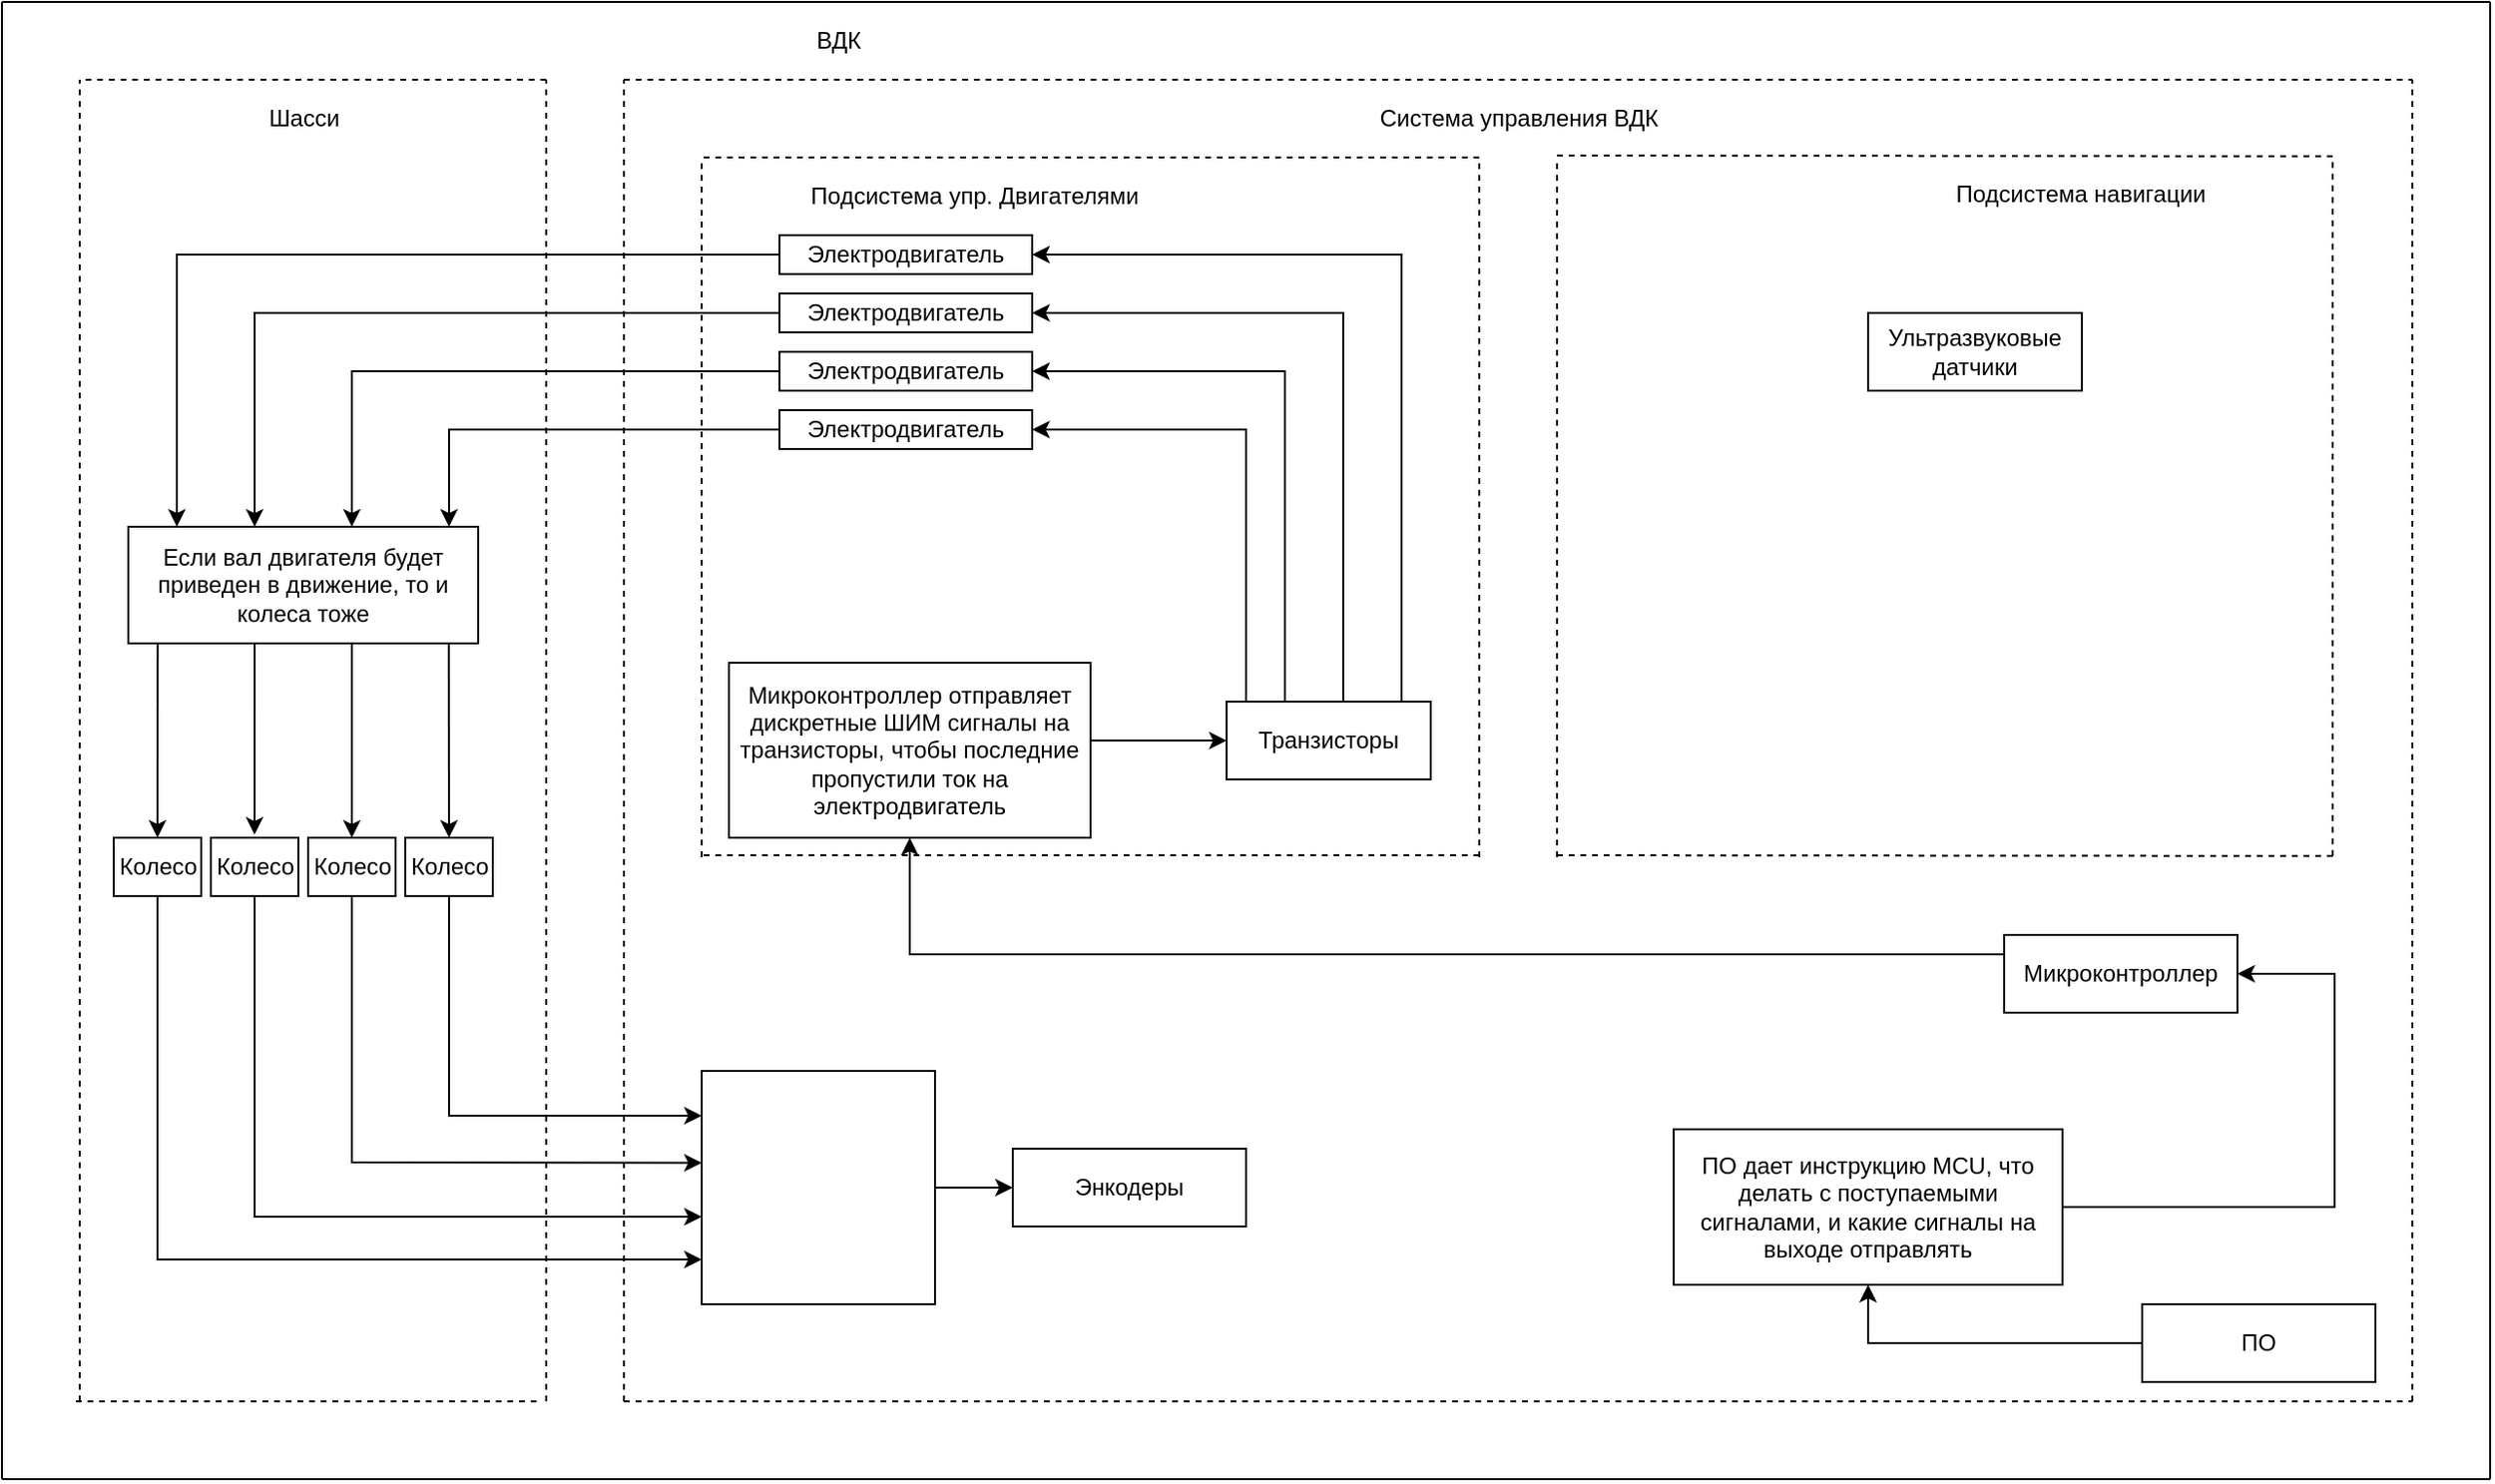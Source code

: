 <mxfile version="20.0.1" type="github">
  <diagram id="vuLMH9J_RhJpNWaf2Bdg" name="Page-1">
    <mxGraphModel dx="1580" dy="882" grid="1" gridSize="10" guides="1" tooltips="1" connect="1" arrows="1" fold="1" page="1" pageScale="1" pageWidth="827" pageHeight="1169" math="0" shadow="0">
      <root>
        <mxCell id="0" />
        <mxCell id="1" parent="0" />
        <mxCell id="z-soqtJbsbXI56dgfgmn-3" value="" style="endArrow=none;html=1;rounded=0;" edge="1" parent="1">
          <mxGeometry width="50" height="50" relative="1" as="geometry">
            <mxPoint x="40" y="40" as="sourcePoint" />
            <mxPoint x="1320" y="40" as="targetPoint" />
          </mxGeometry>
        </mxCell>
        <mxCell id="z-soqtJbsbXI56dgfgmn-4" value="" style="endArrow=none;html=1;rounded=0;" edge="1" parent="1">
          <mxGeometry width="50" height="50" relative="1" as="geometry">
            <mxPoint x="40" y="800" as="sourcePoint" />
            <mxPoint x="40" y="40" as="targetPoint" />
          </mxGeometry>
        </mxCell>
        <mxCell id="z-soqtJbsbXI56dgfgmn-5" value="" style="endArrow=none;html=1;rounded=0;" edge="1" parent="1">
          <mxGeometry width="50" height="50" relative="1" as="geometry">
            <mxPoint x="40" y="800" as="sourcePoint" />
            <mxPoint x="1320" y="800" as="targetPoint" />
          </mxGeometry>
        </mxCell>
        <mxCell id="z-soqtJbsbXI56dgfgmn-6" value="" style="endArrow=none;html=1;rounded=0;" edge="1" parent="1">
          <mxGeometry width="50" height="50" relative="1" as="geometry">
            <mxPoint x="1320" y="800" as="sourcePoint" />
            <mxPoint x="1320" y="40" as="targetPoint" />
          </mxGeometry>
        </mxCell>
        <mxCell id="z-soqtJbsbXI56dgfgmn-7" value="ВДК" style="text;html=1;align=center;verticalAlign=middle;resizable=0;points=[];autosize=1;strokeColor=none;fillColor=none;" vertex="1" parent="1">
          <mxGeometry x="450" y="50" width="40" height="20" as="geometry" />
        </mxCell>
        <mxCell id="z-soqtJbsbXI56dgfgmn-20" value="Шасси" style="text;html=1;align=center;verticalAlign=middle;resizable=0;points=[];autosize=1;strokeColor=none;fillColor=none;" vertex="1" parent="1">
          <mxGeometry x="170" y="90" width="50" height="20" as="geometry" />
        </mxCell>
        <mxCell id="z-soqtJbsbXI56dgfgmn-21" value="Система управления ВДК" style="text;html=1;align=center;verticalAlign=middle;resizable=0;points=[];autosize=1;strokeColor=none;fillColor=none;" vertex="1" parent="1">
          <mxGeometry x="740" y="90" width="160" height="20" as="geometry" />
        </mxCell>
        <mxCell id="z-soqtJbsbXI56dgfgmn-22" value="Колесо" style="rounded=0;whiteSpace=wrap;html=1;" vertex="1" parent="1">
          <mxGeometry x="97.5" y="470" width="45" height="30" as="geometry" />
        </mxCell>
        <mxCell id="z-soqtJbsbXI56dgfgmn-31" value="Подсистема упр. Двигателями" style="text;html=1;align=center;verticalAlign=middle;resizable=0;points=[];autosize=1;strokeColor=none;fillColor=none;" vertex="1" parent="1">
          <mxGeometry x="450" y="130" width="180" height="20" as="geometry" />
        </mxCell>
        <mxCell id="z-soqtJbsbXI56dgfgmn-32" value="Подсистема навигации" style="text;html=1;align=center;verticalAlign=middle;resizable=0;points=[];autosize=1;strokeColor=none;fillColor=none;" vertex="1" parent="1">
          <mxGeometry x="1039" y="129.41" width="140" height="20" as="geometry" />
        </mxCell>
        <mxCell id="z-soqtJbsbXI56dgfgmn-33" value="Электродвигатель" style="rounded=0;whiteSpace=wrap;html=1;" vertex="1" parent="1">
          <mxGeometry x="440" y="160" width="130" height="20" as="geometry" />
        </mxCell>
        <mxCell id="z-soqtJbsbXI56dgfgmn-34" value="Если вал двигателя будет приведен в движение, то и колеса тоже" style="rounded=0;whiteSpace=wrap;html=1;" vertex="1" parent="1">
          <mxGeometry x="105" y="310" width="180" height="60" as="geometry" />
        </mxCell>
        <mxCell id="z-soqtJbsbXI56dgfgmn-37" value="" style="endArrow=none;dashed=1;html=1;rounded=0;" edge="1" parent="1">
          <mxGeometry width="50" height="50" relative="1" as="geometry">
            <mxPoint x="80" y="760" as="sourcePoint" />
            <mxPoint x="80" y="80" as="targetPoint" />
          </mxGeometry>
        </mxCell>
        <mxCell id="z-soqtJbsbXI56dgfgmn-39" value="" style="endArrow=none;dashed=1;html=1;rounded=0;" edge="1" parent="1">
          <mxGeometry width="50" height="50" relative="1" as="geometry">
            <mxPoint x="320" y="760" as="sourcePoint" />
            <mxPoint x="320" y="80" as="targetPoint" />
          </mxGeometry>
        </mxCell>
        <mxCell id="z-soqtJbsbXI56dgfgmn-40" value="" style="endArrow=none;dashed=1;html=1;rounded=0;" edge="1" parent="1">
          <mxGeometry width="50" height="50" relative="1" as="geometry">
            <mxPoint x="360" y="760" as="sourcePoint" />
            <mxPoint x="360" y="80" as="targetPoint" />
          </mxGeometry>
        </mxCell>
        <mxCell id="z-soqtJbsbXI56dgfgmn-41" value="" style="endArrow=none;dashed=1;html=1;rounded=0;" edge="1" parent="1">
          <mxGeometry width="50" height="50" relative="1" as="geometry">
            <mxPoint x="1280" y="760" as="sourcePoint" />
            <mxPoint x="1280" y="80" as="targetPoint" />
          </mxGeometry>
        </mxCell>
        <mxCell id="z-soqtJbsbXI56dgfgmn-42" value="" style="endArrow=none;dashed=1;html=1;rounded=0;" edge="1" parent="1">
          <mxGeometry width="50" height="50" relative="1" as="geometry">
            <mxPoint x="360" y="760" as="sourcePoint" />
            <mxPoint x="1280" y="760" as="targetPoint" />
          </mxGeometry>
        </mxCell>
        <mxCell id="z-soqtJbsbXI56dgfgmn-43" value="" style="endArrow=none;dashed=1;html=1;rounded=0;" edge="1" parent="1">
          <mxGeometry width="50" height="50" relative="1" as="geometry">
            <mxPoint x="360" y="80" as="sourcePoint" />
            <mxPoint x="1280" y="80" as="targetPoint" />
          </mxGeometry>
        </mxCell>
        <mxCell id="z-soqtJbsbXI56dgfgmn-44" value="" style="endArrow=none;dashed=1;html=1;rounded=0;" edge="1" parent="1">
          <mxGeometry width="50" height="50" relative="1" as="geometry">
            <mxPoint x="320" y="80" as="sourcePoint" />
            <mxPoint x="80" y="80" as="targetPoint" />
          </mxGeometry>
        </mxCell>
        <mxCell id="z-soqtJbsbXI56dgfgmn-45" value="" style="endArrow=none;dashed=1;html=1;rounded=0;" edge="1" parent="1">
          <mxGeometry width="50" height="50" relative="1" as="geometry">
            <mxPoint x="315" y="760" as="sourcePoint" />
            <mxPoint x="75" y="760" as="targetPoint" />
          </mxGeometry>
        </mxCell>
        <mxCell id="z-soqtJbsbXI56dgfgmn-46" value="" style="endArrow=none;dashed=1;html=1;rounded=0;" edge="1" parent="1">
          <mxGeometry width="50" height="50" relative="1" as="geometry">
            <mxPoint x="400" y="480" as="sourcePoint" />
            <mxPoint x="400" y="120" as="targetPoint" />
          </mxGeometry>
        </mxCell>
        <mxCell id="z-soqtJbsbXI56dgfgmn-48" value="" style="endArrow=none;dashed=1;html=1;rounded=0;" edge="1" parent="1">
          <mxGeometry width="50" height="50" relative="1" as="geometry">
            <mxPoint x="840" y="480" as="sourcePoint" />
            <mxPoint x="840" y="120" as="targetPoint" />
          </mxGeometry>
        </mxCell>
        <mxCell id="z-soqtJbsbXI56dgfgmn-49" value="" style="endArrow=none;dashed=1;html=1;rounded=0;" edge="1" parent="1">
          <mxGeometry width="50" height="50" relative="1" as="geometry">
            <mxPoint x="1239" y="479.41" as="sourcePoint" />
            <mxPoint x="1239" y="119.41" as="targetPoint" />
          </mxGeometry>
        </mxCell>
        <mxCell id="z-soqtJbsbXI56dgfgmn-50" value="" style="endArrow=none;dashed=1;html=1;rounded=0;" edge="1" parent="1">
          <mxGeometry width="50" height="50" relative="1" as="geometry">
            <mxPoint x="800" y="480" as="sourcePoint" />
            <mxPoint x="800" y="120" as="targetPoint" />
          </mxGeometry>
        </mxCell>
        <mxCell id="z-soqtJbsbXI56dgfgmn-51" value="" style="endArrow=none;dashed=1;html=1;rounded=0;" edge="1" parent="1">
          <mxGeometry width="50" height="50" relative="1" as="geometry">
            <mxPoint x="800" y="120" as="sourcePoint" />
            <mxPoint x="400" y="120" as="targetPoint" />
          </mxGeometry>
        </mxCell>
        <mxCell id="z-soqtJbsbXI56dgfgmn-52" value="" style="endArrow=none;dashed=1;html=1;rounded=0;" edge="1" parent="1">
          <mxGeometry width="50" height="50" relative="1" as="geometry">
            <mxPoint x="800" y="479" as="sourcePoint" />
            <mxPoint x="400" y="479" as="targetPoint" />
            <Array as="points">
              <mxPoint x="540" y="479" />
            </Array>
          </mxGeometry>
        </mxCell>
        <mxCell id="z-soqtJbsbXI56dgfgmn-55" value="" style="endArrow=none;dashed=1;html=1;rounded=0;" edge="1" parent="1">
          <mxGeometry width="50" height="50" relative="1" as="geometry">
            <mxPoint x="1239" y="479.41" as="sourcePoint" />
            <mxPoint x="840" y="479" as="targetPoint" />
          </mxGeometry>
        </mxCell>
        <mxCell id="z-soqtJbsbXI56dgfgmn-56" value="" style="endArrow=none;dashed=1;html=1;rounded=0;" edge="1" parent="1">
          <mxGeometry width="50" height="50" relative="1" as="geometry">
            <mxPoint x="1239" y="119.41" as="sourcePoint" />
            <mxPoint x="840" y="119" as="targetPoint" />
          </mxGeometry>
        </mxCell>
        <mxCell id="z-soqtJbsbXI56dgfgmn-58" value="ПО" style="rounded=0;whiteSpace=wrap;html=1;" vertex="1" parent="1">
          <mxGeometry x="1141" y="710" width="120" height="40" as="geometry" />
        </mxCell>
        <mxCell id="z-soqtJbsbXI56dgfgmn-59" value="Микроконтроллер" style="rounded=0;whiteSpace=wrap;html=1;" vertex="1" parent="1">
          <mxGeometry x="1070" y="520" width="120" height="40" as="geometry" />
        </mxCell>
        <mxCell id="z-soqtJbsbXI56dgfgmn-60" value="Энкодеры" style="rounded=0;whiteSpace=wrap;html=1;" vertex="1" parent="1">
          <mxGeometry x="560" y="630" width="120" height="40" as="geometry" />
        </mxCell>
        <mxCell id="z-soqtJbsbXI56dgfgmn-61" value="Транзисторы" style="rounded=0;whiteSpace=wrap;html=1;" vertex="1" parent="1">
          <mxGeometry x="670" y="400" width="105" height="40" as="geometry" />
        </mxCell>
        <mxCell id="z-soqtJbsbXI56dgfgmn-62" value="Ультразвуковые датчики" style="rounded=0;whiteSpace=wrap;html=1;" vertex="1" parent="1">
          <mxGeometry x="1000" y="200" width="110" height="40" as="geometry" />
        </mxCell>
        <mxCell id="z-soqtJbsbXI56dgfgmn-64" value="" style="endArrow=classic;html=1;rounded=0;exitX=0;exitY=0.5;exitDx=0;exitDy=0;" edge="1" parent="1" source="z-soqtJbsbXI56dgfgmn-33">
          <mxGeometry width="50" height="50" relative="1" as="geometry">
            <mxPoint x="490" y="490" as="sourcePoint" />
            <mxPoint x="130" y="310" as="targetPoint" />
            <Array as="points">
              <mxPoint x="130" y="170" />
            </Array>
          </mxGeometry>
        </mxCell>
        <mxCell id="z-soqtJbsbXI56dgfgmn-65" value="" style="endArrow=classic;html=1;rounded=0;entryX=0.5;entryY=0;entryDx=0;entryDy=0;exitX=0.084;exitY=1.003;exitDx=0;exitDy=0;exitPerimeter=0;" edge="1" parent="1" source="z-soqtJbsbXI56dgfgmn-34" target="z-soqtJbsbXI56dgfgmn-22">
          <mxGeometry width="50" height="50" relative="1" as="geometry">
            <mxPoint x="120" y="370" as="sourcePoint" />
            <mxPoint x="150" y="460" as="targetPoint" />
          </mxGeometry>
        </mxCell>
        <mxCell id="z-soqtJbsbXI56dgfgmn-66" value="" style="endArrow=classic;html=1;rounded=0;exitX=0.5;exitY=1;exitDx=0;exitDy=0;" edge="1" parent="1" source="z-soqtJbsbXI56dgfgmn-22">
          <mxGeometry width="50" height="50" relative="1" as="geometry">
            <mxPoint x="590" y="500" as="sourcePoint" />
            <mxPoint x="400" y="687" as="targetPoint" />
            <Array as="points">
              <mxPoint x="120" y="687" />
            </Array>
          </mxGeometry>
        </mxCell>
        <mxCell id="z-soqtJbsbXI56dgfgmn-67" value="" style="rounded=0;whiteSpace=wrap;html=1;" vertex="1" parent="1">
          <mxGeometry x="400" y="590" width="120" height="120" as="geometry" />
        </mxCell>
        <mxCell id="z-soqtJbsbXI56dgfgmn-68" value="" style="endArrow=classic;html=1;rounded=0;exitX=0;exitY=0.5;exitDx=0;exitDy=0;entryX=0.5;entryY=1;entryDx=0;entryDy=0;" edge="1" parent="1" source="z-soqtJbsbXI56dgfgmn-58" target="z-soqtJbsbXI56dgfgmn-70">
          <mxGeometry width="50" height="50" relative="1" as="geometry">
            <mxPoint x="651" y="530" as="sourcePoint" />
            <mxPoint x="1201" y="670" as="targetPoint" />
            <Array as="points">
              <mxPoint x="1000" y="730" />
            </Array>
          </mxGeometry>
        </mxCell>
        <mxCell id="z-soqtJbsbXI56dgfgmn-70" value="ПО дает инструкцию MCU, что делать с поступаемыми сигналами, и какие сигналы на выходе отправлять" style="rounded=0;whiteSpace=wrap;html=1;" vertex="1" parent="1">
          <mxGeometry x="900" y="620" width="200" height="80" as="geometry" />
        </mxCell>
        <mxCell id="z-soqtJbsbXI56dgfgmn-71" value="" style="endArrow=classic;html=1;rounded=0;exitX=1;exitY=0.5;exitDx=0;exitDy=0;entryX=1;entryY=0.5;entryDx=0;entryDy=0;" edge="1" parent="1" source="z-soqtJbsbXI56dgfgmn-70" target="z-soqtJbsbXI56dgfgmn-59">
          <mxGeometry width="50" height="50" relative="1" as="geometry">
            <mxPoint x="590" y="460" as="sourcePoint" />
            <mxPoint x="640" y="410" as="targetPoint" />
            <Array as="points">
              <mxPoint x="1240" y="660" />
              <mxPoint x="1240" y="540" />
            </Array>
          </mxGeometry>
        </mxCell>
        <mxCell id="z-soqtJbsbXI56dgfgmn-72" value="" style="endArrow=classic;html=1;rounded=0;exitX=1;exitY=0.5;exitDx=0;exitDy=0;exitPerimeter=0;entryX=0;entryY=0.5;entryDx=0;entryDy=0;" edge="1" parent="1" source="z-soqtJbsbXI56dgfgmn-67" target="z-soqtJbsbXI56dgfgmn-60">
          <mxGeometry width="50" height="50" relative="1" as="geometry">
            <mxPoint x="590" y="460" as="sourcePoint" />
            <mxPoint x="640" y="410" as="targetPoint" />
          </mxGeometry>
        </mxCell>
        <mxCell id="z-soqtJbsbXI56dgfgmn-73" value="" style="endArrow=classic;html=1;rounded=0;exitX=0;exitY=0.25;exitDx=0;exitDy=0;entryX=0.5;entryY=1;entryDx=0;entryDy=0;" edge="1" parent="1" source="z-soqtJbsbXI56dgfgmn-59" target="z-soqtJbsbXI56dgfgmn-74">
          <mxGeometry width="50" height="50" relative="1" as="geometry">
            <mxPoint x="590" y="460" as="sourcePoint" />
            <mxPoint x="580" y="440" as="targetPoint" />
            <Array as="points">
              <mxPoint x="507" y="530" />
            </Array>
          </mxGeometry>
        </mxCell>
        <mxCell id="z-soqtJbsbXI56dgfgmn-74" value="Микроконтроллер отправляет дискретные ШИМ сигналы на транзисторы, чтобы последние пропустили ток на электродвигатель" style="rounded=0;whiteSpace=wrap;html=1;" vertex="1" parent="1">
          <mxGeometry x="414" y="380" width="186" height="90" as="geometry" />
        </mxCell>
        <mxCell id="z-soqtJbsbXI56dgfgmn-75" value="" style="endArrow=classic;html=1;rounded=0;entryX=0;entryY=0.5;entryDx=0;entryDy=0;" edge="1" parent="1" target="z-soqtJbsbXI56dgfgmn-61">
          <mxGeometry width="50" height="50" relative="1" as="geometry">
            <mxPoint x="600" y="420" as="sourcePoint" />
            <mxPoint x="559.94" y="380" as="targetPoint" />
          </mxGeometry>
        </mxCell>
        <mxCell id="z-soqtJbsbXI56dgfgmn-77" value="Электродвигатель" style="rounded=0;whiteSpace=wrap;html=1;" vertex="1" parent="1">
          <mxGeometry x="440" y="190" width="130" height="20" as="geometry" />
        </mxCell>
        <mxCell id="z-soqtJbsbXI56dgfgmn-78" value="Электродвигатель" style="rounded=0;whiteSpace=wrap;html=1;" vertex="1" parent="1">
          <mxGeometry x="440" y="220" width="130" height="20" as="geometry" />
        </mxCell>
        <mxCell id="z-soqtJbsbXI56dgfgmn-79" value="Электродвигатель" style="rounded=0;whiteSpace=wrap;html=1;" vertex="1" parent="1">
          <mxGeometry x="440" y="250" width="130" height="20" as="geometry" />
        </mxCell>
        <mxCell id="z-soqtJbsbXI56dgfgmn-80" value="" style="endArrow=classic;html=1;rounded=0;entryX=0.499;entryY=-0.054;entryDx=0;entryDy=0;entryPerimeter=0;" edge="1" parent="1" target="z-soqtJbsbXI56dgfgmn-85">
          <mxGeometry width="50" height="50" relative="1" as="geometry">
            <mxPoint x="170" y="370" as="sourcePoint" />
            <mxPoint x="170" y="430" as="targetPoint" />
          </mxGeometry>
        </mxCell>
        <mxCell id="z-soqtJbsbXI56dgfgmn-83" value="" style="endArrow=classic;html=1;rounded=0;entryX=0.5;entryY=0;entryDx=0;entryDy=0;" edge="1" parent="1" target="z-soqtJbsbXI56dgfgmn-86">
          <mxGeometry width="50" height="50" relative="1" as="geometry">
            <mxPoint x="220" y="370" as="sourcePoint" />
            <mxPoint x="220" y="430" as="targetPoint" />
          </mxGeometry>
        </mxCell>
        <mxCell id="z-soqtJbsbXI56dgfgmn-84" value="" style="endArrow=classic;html=1;rounded=0;entryX=0.5;entryY=0;entryDx=0;entryDy=0;" edge="1" parent="1" target="z-soqtJbsbXI56dgfgmn-87">
          <mxGeometry width="50" height="50" relative="1" as="geometry">
            <mxPoint x="269.87" y="370" as="sourcePoint" />
            <mxPoint x="269.87" y="430" as="targetPoint" />
          </mxGeometry>
        </mxCell>
        <mxCell id="z-soqtJbsbXI56dgfgmn-85" value="Колесо" style="rounded=0;whiteSpace=wrap;html=1;" vertex="1" parent="1">
          <mxGeometry x="147.5" y="470" width="45" height="30" as="geometry" />
        </mxCell>
        <mxCell id="z-soqtJbsbXI56dgfgmn-86" value="Колесо" style="rounded=0;whiteSpace=wrap;html=1;" vertex="1" parent="1">
          <mxGeometry x="197.5" y="470" width="45" height="30" as="geometry" />
        </mxCell>
        <mxCell id="z-soqtJbsbXI56dgfgmn-87" value="Колесо" style="rounded=0;whiteSpace=wrap;html=1;" vertex="1" parent="1">
          <mxGeometry x="247.5" y="470" width="45" height="30" as="geometry" />
        </mxCell>
        <mxCell id="z-soqtJbsbXI56dgfgmn-88" value="" style="endArrow=classic;html=1;rounded=0;exitX=0;exitY=0.5;exitDx=0;exitDy=0;" edge="1" parent="1" source="z-soqtJbsbXI56dgfgmn-77">
          <mxGeometry width="50" height="50" relative="1" as="geometry">
            <mxPoint x="610" y="530" as="sourcePoint" />
            <mxPoint x="170" y="310" as="targetPoint" />
            <Array as="points">
              <mxPoint x="170" y="200" />
            </Array>
          </mxGeometry>
        </mxCell>
        <mxCell id="z-soqtJbsbXI56dgfgmn-89" value="" style="endArrow=classic;html=1;rounded=0;exitX=0;exitY=0.5;exitDx=0;exitDy=0;" edge="1" parent="1" source="z-soqtJbsbXI56dgfgmn-78">
          <mxGeometry width="50" height="50" relative="1" as="geometry">
            <mxPoint x="610" y="530" as="sourcePoint" />
            <mxPoint x="220" y="310" as="targetPoint" />
            <Array as="points">
              <mxPoint x="220" y="230" />
            </Array>
          </mxGeometry>
        </mxCell>
        <mxCell id="z-soqtJbsbXI56dgfgmn-90" value="" style="endArrow=classic;html=1;rounded=0;exitX=0;exitY=0.5;exitDx=0;exitDy=0;" edge="1" parent="1" source="z-soqtJbsbXI56dgfgmn-79">
          <mxGeometry width="50" height="50" relative="1" as="geometry">
            <mxPoint x="490" y="230" as="sourcePoint" />
            <mxPoint x="270" y="310" as="targetPoint" />
            <Array as="points">
              <mxPoint x="270" y="260" />
            </Array>
          </mxGeometry>
        </mxCell>
        <mxCell id="z-soqtJbsbXI56dgfgmn-91" value="" style="endArrow=classic;html=1;rounded=0;entryX=1;entryY=0.5;entryDx=0;entryDy=0;" edge="1" parent="1" target="z-soqtJbsbXI56dgfgmn-79">
          <mxGeometry width="50" height="50" relative="1" as="geometry">
            <mxPoint x="680" y="400" as="sourcePoint" />
            <mxPoint x="730" y="350" as="targetPoint" />
            <Array as="points">
              <mxPoint x="680" y="260" />
            </Array>
          </mxGeometry>
        </mxCell>
        <mxCell id="z-soqtJbsbXI56dgfgmn-92" value="" style="endArrow=classic;html=1;rounded=0;entryX=1;entryY=0.5;entryDx=0;entryDy=0;" edge="1" parent="1" target="z-soqtJbsbXI56dgfgmn-78">
          <mxGeometry width="50" height="50" relative="1" as="geometry">
            <mxPoint x="700" y="400" as="sourcePoint" />
            <mxPoint x="590" y="260" as="targetPoint" />
            <Array as="points">
              <mxPoint x="700" y="230" />
            </Array>
          </mxGeometry>
        </mxCell>
        <mxCell id="z-soqtJbsbXI56dgfgmn-93" value="" style="endArrow=classic;html=1;rounded=0;entryX=1;entryY=0.5;entryDx=0;entryDy=0;" edge="1" parent="1" target="z-soqtJbsbXI56dgfgmn-77">
          <mxGeometry width="50" height="50" relative="1" as="geometry">
            <mxPoint x="730" y="400" as="sourcePoint" />
            <mxPoint x="600" y="230" as="targetPoint" />
            <Array as="points">
              <mxPoint x="730" y="200" />
            </Array>
          </mxGeometry>
        </mxCell>
        <mxCell id="z-soqtJbsbXI56dgfgmn-94" value="" style="endArrow=classic;html=1;rounded=0;entryX=1;entryY=0.5;entryDx=0;entryDy=0;" edge="1" parent="1" target="z-soqtJbsbXI56dgfgmn-33">
          <mxGeometry width="50" height="50" relative="1" as="geometry">
            <mxPoint x="760" y="400" as="sourcePoint" />
            <mxPoint x="580" y="210" as="targetPoint" />
            <Array as="points">
              <mxPoint x="760" y="170" />
            </Array>
          </mxGeometry>
        </mxCell>
        <mxCell id="z-soqtJbsbXI56dgfgmn-95" value="" style="endArrow=classic;html=1;rounded=0;exitX=0.5;exitY=1;exitDx=0;exitDy=0;entryX=-0.013;entryY=0.884;entryDx=0;entryDy=0;entryPerimeter=0;" edge="1" parent="1" source="z-soqtJbsbXI56dgfgmn-85">
          <mxGeometry width="50" height="50" relative="1" as="geometry">
            <mxPoint x="121.56" y="477.76" as="sourcePoint" />
            <mxPoint x="400.0" y="665" as="targetPoint" />
            <Array as="points">
              <mxPoint x="170" y="665" />
            </Array>
          </mxGeometry>
        </mxCell>
        <mxCell id="z-soqtJbsbXI56dgfgmn-96" value="" style="endArrow=classic;html=1;rounded=0;exitX=0.5;exitY=1;exitDx=0;exitDy=0;entryX=-0.013;entryY=0.884;entryDx=0;entryDy=0;entryPerimeter=0;" edge="1" parent="1" source="z-soqtJbsbXI56dgfgmn-86">
          <mxGeometry width="50" height="50" relative="1" as="geometry">
            <mxPoint x="121.56" y="450" as="sourcePoint" />
            <mxPoint x="400.0" y="637.24" as="targetPoint" />
            <Array as="points">
              <mxPoint x="220" y="637" />
            </Array>
          </mxGeometry>
        </mxCell>
        <mxCell id="z-soqtJbsbXI56dgfgmn-97" value="" style="endArrow=classic;html=1;rounded=0;exitX=0.5;exitY=1;exitDx=0;exitDy=0;" edge="1" parent="1" source="z-soqtJbsbXI56dgfgmn-87">
          <mxGeometry width="50" height="50" relative="1" as="geometry">
            <mxPoint x="150" y="530" as="sourcePoint" />
            <mxPoint x="400" y="613" as="targetPoint" />
            <Array as="points">
              <mxPoint x="270" y="613" />
            </Array>
          </mxGeometry>
        </mxCell>
      </root>
    </mxGraphModel>
  </diagram>
</mxfile>
